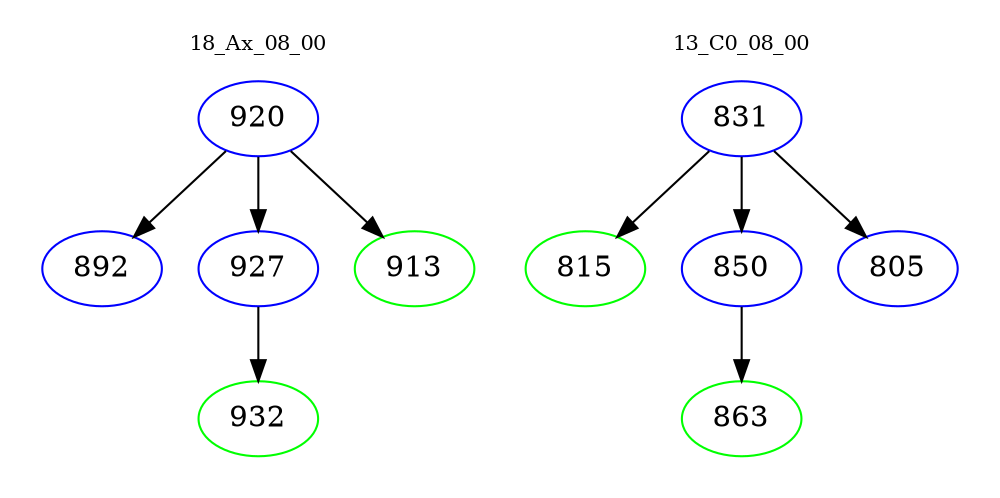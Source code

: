 digraph{
subgraph cluster_0 {
color = white
label = "18_Ax_08_00";
fontsize=10;
T0_920 [label="920", color="blue"]
T0_920 -> T0_892 [color="black"]
T0_892 [label="892", color="blue"]
T0_920 -> T0_927 [color="black"]
T0_927 [label="927", color="blue"]
T0_927 -> T0_932 [color="black"]
T0_932 [label="932", color="green"]
T0_920 -> T0_913 [color="black"]
T0_913 [label="913", color="green"]
}
subgraph cluster_1 {
color = white
label = "13_C0_08_00";
fontsize=10;
T1_831 [label="831", color="blue"]
T1_831 -> T1_815 [color="black"]
T1_815 [label="815", color="green"]
T1_831 -> T1_850 [color="black"]
T1_850 [label="850", color="blue"]
T1_850 -> T1_863 [color="black"]
T1_863 [label="863", color="green"]
T1_831 -> T1_805 [color="black"]
T1_805 [label="805", color="blue"]
}
}
